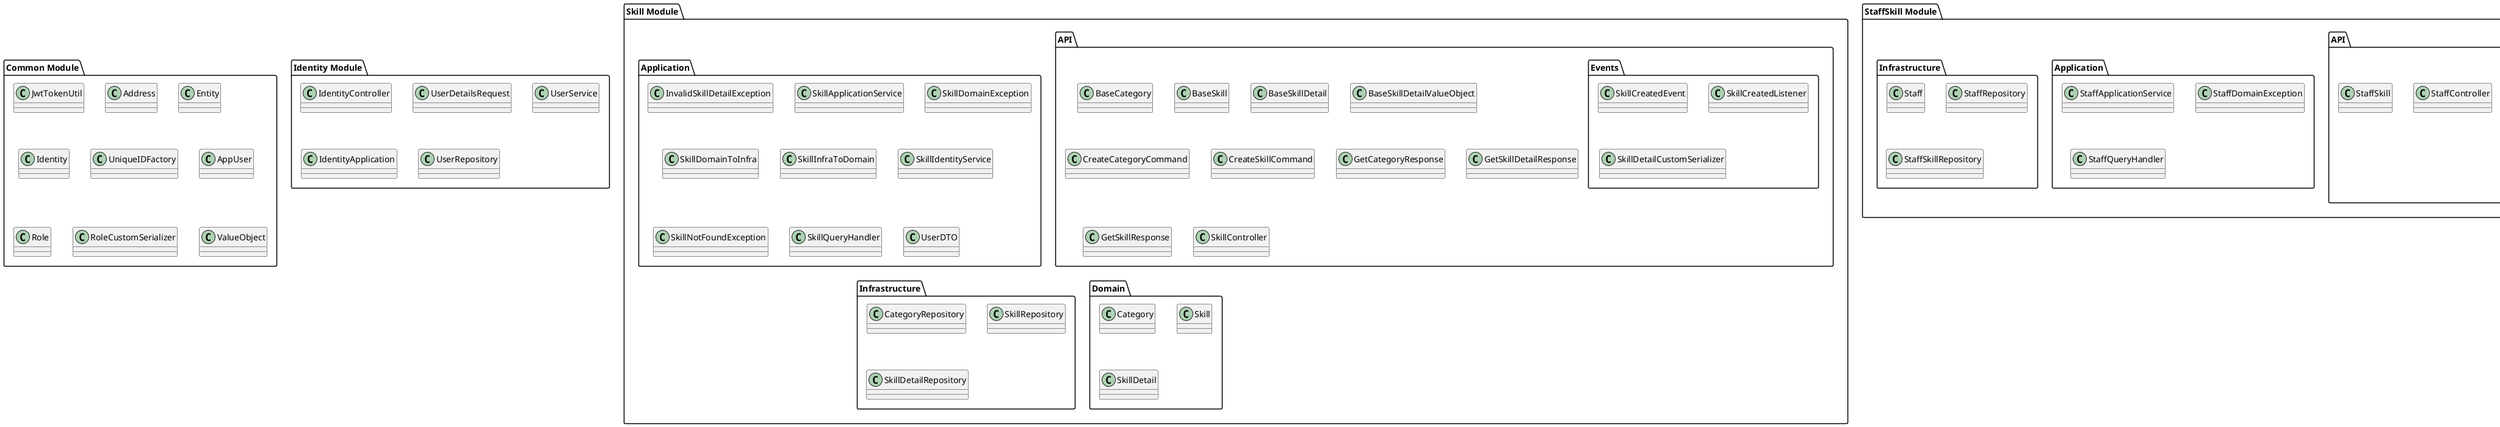 @startuml

package "Common Module" {
    class JwtTokenUtil
    class Address
    class Entity
    class Identity
    class UniqueIDFactory
    class AppUser
    class Role
    class RoleCustomSerializer
    class ValueObject
}

package "Identity Module" {
    class IdentityController
    class UserDetailsRequest
    class UserService
    class IdentityApplication
    class UserRepository
}

package "Skill Module" {
    package "API" {
    package "Events" {
            class SkillCreatedEvent
            class SkillCreatedListener
            class SkillDetailCustomSerializer
        }
        class BaseCategory
        class BaseSkill
        class BaseSkillDetail
        class BaseSkillDetailValueObject
        class CreateCategoryCommand
        class CreateSkillCommand
        class GetCategoryResponse
        class GetSkillDetailResponse
        class GetSkillResponse
        class SkillController
    }

    package "Application" {
        class InvalidSkillDetailException
        class SkillApplicationService
        class SkillDomainException
        class SkillDomainToInfra
        class SkillInfraToDomain
        class SkillIdentityService
        class SkillNotFoundException
        class SkillQueryHandler
        class UserDTO
    }

    package "Domain" {
        class Category
        class Skill
        class SkillDetail
    }

    package "Infrastructure" {
        class CategoryRepository
        class SkillRepository
        class SkillDetailRepository
    }
}

package "StaffSkill Module" {
    package "API" {
    package "Events" {
                class StaffCreatedEvent
                class StaffCreatedListener
                class StaffSkillCustomSerializer
            }
        class StaffController
        class StaffSkill
    }

    package "Application" {
        class StaffApplicationService
        class StaffDomainException
        class StaffQueryHandler
    }

    package "Infrastructure" {
        class Staff
        class StaffRepository
        class StaffSkillRepository
    }
}

@enduml
